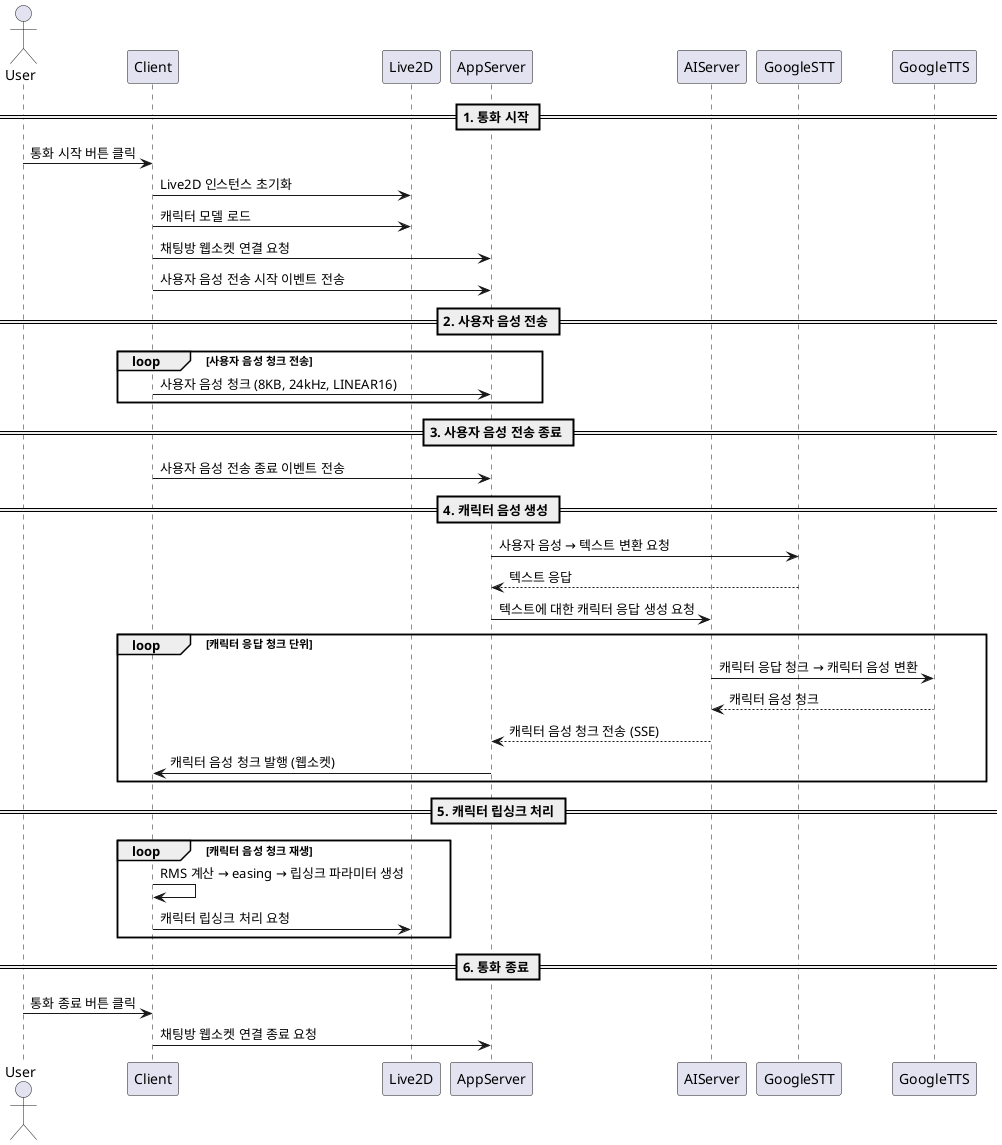 @startuml
actor User
participant Client
participant Live2D
participant AppServer
participant AIServer
participant GoogleSTT as STT
participant GoogleTTS as TTS

== 1. 통화 시작 ==
User -> Client : 통화 시작 버튼 클릭
Client -> Live2D : Live2D 인스턴스 초기화
Client -> Live2D : 캐릭터 모델 로드
Client -> AppServer : 채팅방 웹소켓 연결 요청
Client -> AppServer : 사용자 음성 전송 시작 이벤트 전송

== 2. 사용자 음성 전송 ==
loop 사용자 음성 청크 전송
    Client -> AppServer : 사용자 음성 청크 (8KB, 24kHz, LINEAR16)
end

== 3. 사용자 음성 전송 종료 ==
Client -> AppServer : 사용자 음성 전송 종료 이벤트 전송

== 4. 캐릭터 음성 생성 ==
AppServer -> STT : 사용자 음성 → 텍스트 변환 요청
STT --> AppServer : 텍스트 응답

AppServer -> AIServer : 텍스트에 대한 캐릭터 응답 생성 요청
loop 캐릭터 응답 청크 단위
    AIServer -> TTS : 캐릭터 응답 청크 → 캐릭터 음성 변환
    TTS --> AIServer : 캐릭터 음성 청크
    AIServer --> AppServer : 캐릭터 음성 청크 전송 (SSE)
    AppServer -> Client : 캐릭터 음성 청크 발행 (웹소켓)
end

== 5. 캐릭터 립싱크 처리 ==
loop 캐릭터 음성 청크 재생
    Client -> Client : RMS 계산 → easing → 립싱크 파라미터 생성
    Client -> Live2D : 캐릭터 립싱크 처리 요청
end

== 6. 통화 종료 ==
User -> Client : 통화 종료 버튼 클릭
Client -> AppServer : 채팅방 웹소켓 연결 종료 요청

@enduml